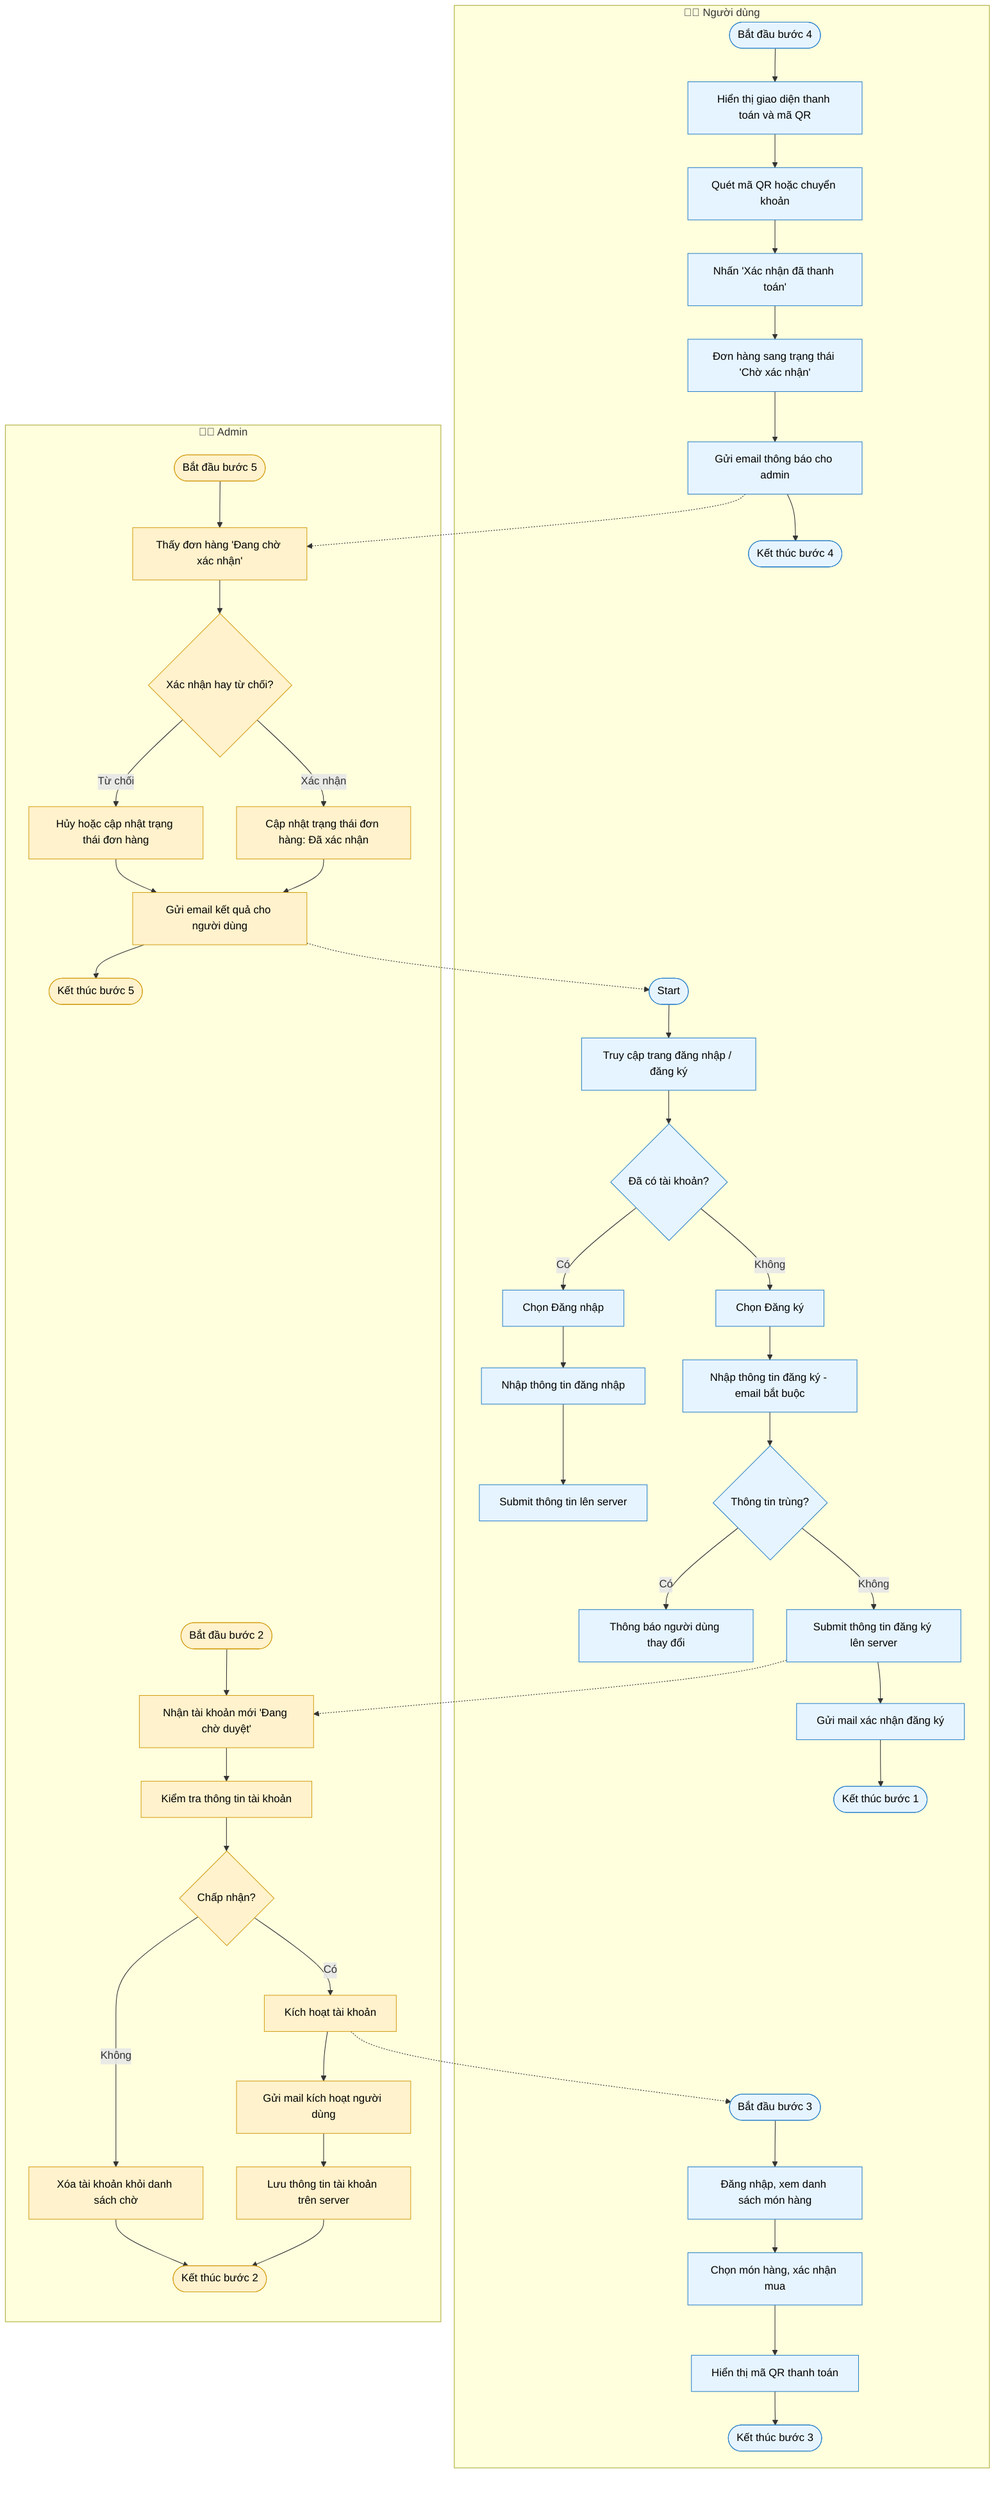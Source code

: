 flowchart TB
    classDef user fill:#E6F4FF,stroke:#2C82C9,stroke-width:1px,color:#000;
    classDef admin fill:#FFF2CC,stroke:#D4A017,stroke-width:1px,color:#000;
    subgraph U["🧑‍💻 Người dùng"]
    direction TB
        U1([Start]):::user --> U2["Truy cập trang đăng nhập / đăng ký"]:::user
        U2 --> U3{"Đã có tài khoản?"}:::user
        U3 -->|Có| U4["Chọn Đăng nhập"]:::user
        U4 --> U5["Nhập thông tin đăng nhập"]:::user
        U5 --> U6["Submit thông tin lên server"]:::user
        U3 -->|Không| U7["Chọn Đăng ký"]:::user
        U7 --> U8["Nhập thông tin đăng ký - email bắt buộc"]:::user
        U8 --> U9{"Thông tin trùng?"}:::user
        U9 -->|Có| U10["Thông báo người dùng thay đổi"]:::user
        U9 -->|Không| U11["Submit thông tin đăng ký lên server"]:::user
        U11 --> U12["Gửi mail xác nhận đăng ký"]:::user
        U12 --> U13(["Kết thúc bước 1"]):::user
        U14(["Bắt đầu bước 3"]):::user --> U15["Đăng nhập, xem danh sách món hàng"]:::user
        U15 --> U16["Chọn món hàng, xác nhận mua"]:::user
        U16 --> U17["Hiển thị mã QR thanh toán"]:::user
        U17 --> U18(["Kết thúc bước 3"]):::user
        U19(["Bắt đầu bước 4"]):::user --> U20["Hiển thị giao diện thanh toán và mã QR"]:::user
        U20 --> U21["Quét mã QR hoặc chuyển khoản"]:::user
        U21 --> U22["Nhấn 'Xác nhận đã thanh toán'"]:::user
        U22 --> U23["Đơn hàng sang trạng thái 'Chờ xác nhận'"]:::user
        U23 --> U24["Gửi email thông báo cho admin"]:::user
        U24 --> U25(["Kết thúc bước 4"]):::user
    end
    subgraph A["🧑‍💼 Admin"]
    direction TB
        A1(["Bắt đầu bước 2"]):::admin --> A2["Nhận tài khoản mới 'Đang chờ duyệt'"]:::admin
        A2 --> A3["Kiểm tra thông tin tài khoản"]:::admin
        A3 --> A4{"Chấp nhận?"}:::admin
        A4 -->|Có| A5["Kích hoạt tài khoản"]:::admin
        A5 --> A6["Gửi mail kích hoạt người dùng"]:::admin
        A6 --> A7["Lưu thông tin tài khoản trên server"]:::admin
        A4 -->|Không| A8["Xóa tài khoản khỏi danh sách chờ"]:::admin
        A7 --> A9(["Kết thúc bước 2"]):::admin
        A8 --> A9
        A10(["Bắt đầu bước 5"]):::admin --> A11["Thấy đơn hàng 'Đang chờ xác nhận'"]:::admin
        A11 --> A12{"Xác nhận hay từ chối?"}:::admin
        A12 -->|Xác nhận| A13["Cập nhật trạng thái đơn hàng: Đã xác nhận"]:::admin
        A12 -->|Từ chối| A14["Hủy hoặc cập nhật trạng thái đơn hàng"]:::admin
        A13 --> A15["Gửi email kết quả cho người dùng"]:::admin
        A14 --> A15
        A15 --> A16(["Kết thúc bước 5"]):::admin
    end
    U11 -.-> A2
    A5 -.-> U14
    U24 -.-> A11
    A15 -.-> U1